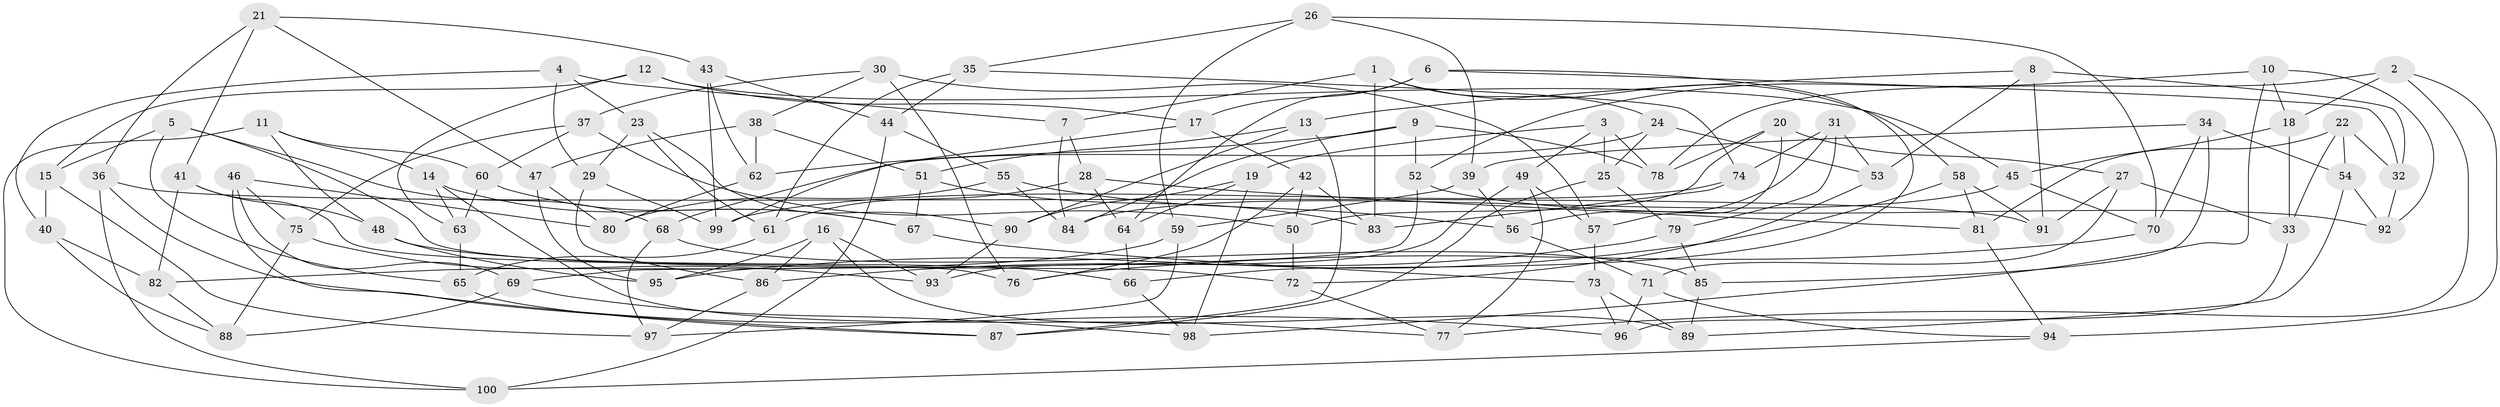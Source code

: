 // Generated by graph-tools (version 1.1) at 2025/11/02/21/25 10:11:16]
// undirected, 100 vertices, 200 edges
graph export_dot {
graph [start="1"]
  node [color=gray90,style=filled];
  1;
  2;
  3;
  4;
  5;
  6;
  7;
  8;
  9;
  10;
  11;
  12;
  13;
  14;
  15;
  16;
  17;
  18;
  19;
  20;
  21;
  22;
  23;
  24;
  25;
  26;
  27;
  28;
  29;
  30;
  31;
  32;
  33;
  34;
  35;
  36;
  37;
  38;
  39;
  40;
  41;
  42;
  43;
  44;
  45;
  46;
  47;
  48;
  49;
  50;
  51;
  52;
  53;
  54;
  55;
  56;
  57;
  58;
  59;
  60;
  61;
  62;
  63;
  64;
  65;
  66;
  67;
  68;
  69;
  70;
  71;
  72;
  73;
  74;
  75;
  76;
  77;
  78;
  79;
  80;
  81;
  82;
  83;
  84;
  85;
  86;
  87;
  88;
  89;
  90;
  91;
  92;
  93;
  94;
  95;
  96;
  97;
  98;
  99;
  100;
  1 -- 24;
  1 -- 58;
  1 -- 83;
  1 -- 7;
  2 -- 18;
  2 -- 77;
  2 -- 94;
  2 -- 78;
  3 -- 49;
  3 -- 25;
  3 -- 78;
  3 -- 19;
  4 -- 23;
  4 -- 40;
  4 -- 7;
  4 -- 29;
  5 -- 65;
  5 -- 72;
  5 -- 15;
  5 -- 68;
  6 -- 17;
  6 -- 32;
  6 -- 64;
  6 -- 66;
  7 -- 28;
  7 -- 84;
  8 -- 91;
  8 -- 13;
  8 -- 32;
  8 -- 53;
  9 -- 62;
  9 -- 84;
  9 -- 78;
  9 -- 52;
  10 -- 52;
  10 -- 92;
  10 -- 98;
  10 -- 18;
  11 -- 100;
  11 -- 48;
  11 -- 60;
  11 -- 14;
  12 -- 17;
  12 -- 15;
  12 -- 63;
  12 -- 45;
  13 -- 87;
  13 -- 90;
  13 -- 51;
  14 -- 63;
  14 -- 67;
  14 -- 77;
  15 -- 97;
  15 -- 40;
  16 -- 95;
  16 -- 86;
  16 -- 93;
  16 -- 89;
  17 -- 42;
  17 -- 99;
  18 -- 33;
  18 -- 45;
  19 -- 90;
  19 -- 98;
  19 -- 64;
  20 -- 57;
  20 -- 78;
  20 -- 50;
  20 -- 27;
  21 -- 41;
  21 -- 47;
  21 -- 43;
  21 -- 36;
  22 -- 54;
  22 -- 33;
  22 -- 32;
  22 -- 81;
  23 -- 90;
  23 -- 61;
  23 -- 29;
  24 -- 25;
  24 -- 53;
  24 -- 68;
  25 -- 87;
  25 -- 79;
  26 -- 70;
  26 -- 35;
  26 -- 39;
  26 -- 59;
  27 -- 71;
  27 -- 91;
  27 -- 33;
  28 -- 64;
  28 -- 81;
  28 -- 61;
  29 -- 86;
  29 -- 99;
  30 -- 37;
  30 -- 57;
  30 -- 38;
  30 -- 76;
  31 -- 53;
  31 -- 79;
  31 -- 56;
  31 -- 74;
  32 -- 92;
  33 -- 96;
  34 -- 85;
  34 -- 39;
  34 -- 70;
  34 -- 54;
  35 -- 44;
  35 -- 61;
  35 -- 74;
  36 -- 91;
  36 -- 100;
  36 -- 96;
  37 -- 60;
  37 -- 75;
  37 -- 50;
  38 -- 51;
  38 -- 47;
  38 -- 62;
  39 -- 56;
  39 -- 59;
  40 -- 88;
  40 -- 82;
  41 -- 48;
  41 -- 76;
  41 -- 82;
  42 -- 83;
  42 -- 50;
  42 -- 76;
  43 -- 44;
  43 -- 62;
  43 -- 99;
  44 -- 100;
  44 -- 55;
  45 -- 70;
  45 -- 84;
  46 -- 80;
  46 -- 69;
  46 -- 87;
  46 -- 75;
  47 -- 80;
  47 -- 95;
  48 -- 95;
  48 -- 66;
  49 -- 57;
  49 -- 77;
  49 -- 93;
  50 -- 72;
  51 -- 67;
  51 -- 83;
  52 -- 69;
  52 -- 92;
  53 -- 72;
  54 -- 89;
  54 -- 92;
  55 -- 56;
  55 -- 80;
  55 -- 84;
  56 -- 71;
  57 -- 73;
  58 -- 91;
  58 -- 95;
  58 -- 81;
  59 -- 82;
  59 -- 97;
  60 -- 63;
  60 -- 67;
  61 -- 65;
  62 -- 80;
  63 -- 65;
  64 -- 66;
  65 -- 87;
  66 -- 98;
  67 -- 73;
  68 -- 85;
  68 -- 97;
  69 -- 88;
  69 -- 98;
  70 -- 76;
  71 -- 94;
  71 -- 96;
  72 -- 77;
  73 -- 96;
  73 -- 89;
  74 -- 83;
  74 -- 99;
  75 -- 88;
  75 -- 93;
  79 -- 86;
  79 -- 85;
  81 -- 94;
  82 -- 88;
  85 -- 89;
  86 -- 97;
  90 -- 93;
  94 -- 100;
}
